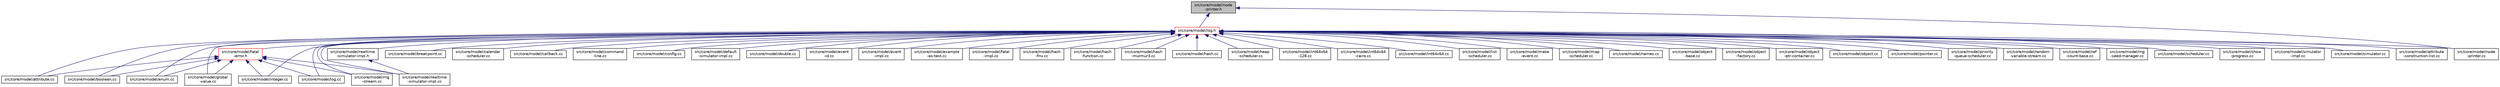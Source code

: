 digraph "src/core/model/node-printer.h"
{
 // LATEX_PDF_SIZE
  edge [fontname="Helvetica",fontsize="10",labelfontname="Helvetica",labelfontsize="10"];
  node [fontname="Helvetica",fontsize="10",shape=record];
  Node1 [label="src/core/model/node\l-printer.h",height=0.2,width=0.4,color="black", fillcolor="grey75", style="filled", fontcolor="black",tooltip="Declaration of ns3::NodePrinter function pointer type and ns3::DefaultNodePrinter function."];
  Node1 -> Node2 [dir="back",color="midnightblue",fontsize="10",style="solid",fontname="Helvetica"];
  Node2 [label="src/core/model/log.h",height=0.2,width=0.4,color="red", fillcolor="white", style="filled",URL="$log_8h.html",tooltip="Debug message logging."];
  Node2 -> Node3 [dir="back",color="midnightblue",fontsize="10",style="solid",fontname="Helvetica"];
  Node3 [label="src/core/model/attribute\l-construction-list.cc",height=0.2,width=0.4,color="black", fillcolor="white", style="filled",URL="$attribute-construction-list_8cc.html",tooltip="ns3::AttributeConstructionList implementation."];
  Node2 -> Node4 [dir="back",color="midnightblue",fontsize="10",style="solid",fontname="Helvetica"];
  Node4 [label="src/core/model/attribute.cc",height=0.2,width=0.4,color="black", fillcolor="white", style="filled",URL="$attribute_8cc.html",tooltip="ns3::AttributeValue, ns3::AttributeAccessor and ns3::AttributeChecker implementations."];
  Node2 -> Node5 [dir="back",color="midnightblue",fontsize="10",style="solid",fontname="Helvetica"];
  Node5 [label="src/core/model/boolean.cc",height=0.2,width=0.4,color="black", fillcolor="white", style="filled",URL="$boolean_8cc.html",tooltip="ns3::BooleanValue attribute value implementaation."];
  Node2 -> Node6 [dir="back",color="midnightblue",fontsize="10",style="solid",fontname="Helvetica"];
  Node6 [label="src/core/model/breakpoint.cc",height=0.2,width=0.4,color="black", fillcolor="white", style="filled",URL="$breakpoint_8cc.html",tooltip="ns3::BreakpointFallback function implementation."];
  Node2 -> Node7 [dir="back",color="midnightblue",fontsize="10",style="solid",fontname="Helvetica"];
  Node7 [label="src/core/model/calendar\l-scheduler.cc",height=0.2,width=0.4,color="black", fillcolor="white", style="filled",URL="$calendar-scheduler_8cc.html",tooltip="ns3::CalendarScheduler class implementation."];
  Node2 -> Node8 [dir="back",color="midnightblue",fontsize="10",style="solid",fontname="Helvetica"];
  Node8 [label="src/core/model/callback.cc",height=0.2,width=0.4,color="black", fillcolor="white", style="filled",URL="$callback_8cc.html",tooltip="ns3::CallbackValue implementation."];
  Node2 -> Node9 [dir="back",color="midnightblue",fontsize="10",style="solid",fontname="Helvetica"];
  Node9 [label="src/core/model/command\l-line.cc",height=0.2,width=0.4,color="black", fillcolor="white", style="filled",URL="$command-line_8cc.html",tooltip="ns3::CommandLine implementation."];
  Node2 -> Node10 [dir="back",color="midnightblue",fontsize="10",style="solid",fontname="Helvetica"];
  Node10 [label="src/core/model/config.cc",height=0.2,width=0.4,color="black", fillcolor="white", style="filled",URL="$config_8cc.html",tooltip="ns3::Config implementations."];
  Node2 -> Node11 [dir="back",color="midnightblue",fontsize="10",style="solid",fontname="Helvetica"];
  Node11 [label="src/core/model/default\l-simulator-impl.cc",height=0.2,width=0.4,color="black", fillcolor="white", style="filled",URL="$default-simulator-impl_8cc.html",tooltip="ns3::DefaultSimulatorImpl implementation."];
  Node2 -> Node12 [dir="back",color="midnightblue",fontsize="10",style="solid",fontname="Helvetica"];
  Node12 [label="src/core/model/double.cc",height=0.2,width=0.4,color="black", fillcolor="white", style="filled",URL="$double_8cc.html",tooltip="ns3::DoubleValue attribute value implementation."];
  Node2 -> Node13 [dir="back",color="midnightblue",fontsize="10",style="solid",fontname="Helvetica"];
  Node13 [label="src/core/model/enum.cc",height=0.2,width=0.4,color="black", fillcolor="white", style="filled",URL="$enum_8cc.html",tooltip="ns3::EnumValue attribute value implementation."];
  Node2 -> Node14 [dir="back",color="midnightblue",fontsize="10",style="solid",fontname="Helvetica"];
  Node14 [label="src/core/model/event\l-id.cc",height=0.2,width=0.4,color="black", fillcolor="white", style="filled",URL="$event-id_8cc.html",tooltip="ns3::EventId implementation."];
  Node2 -> Node15 [dir="back",color="midnightblue",fontsize="10",style="solid",fontname="Helvetica"];
  Node15 [label="src/core/model/event\l-impl.cc",height=0.2,width=0.4,color="black", fillcolor="white", style="filled",URL="$event-impl_8cc.html",tooltip="ns3::EventImpl definitions."];
  Node2 -> Node16 [dir="back",color="midnightblue",fontsize="10",style="solid",fontname="Helvetica"];
  Node16 [label="src/core/model/example\l-as-test.cc",height=0.2,width=0.4,color="black", fillcolor="white", style="filled",URL="$example-as-test_8cc.html",tooltip="Implementation of classes ns3::ExampleAsTestSuite and ns3::ExampleTestCase."];
  Node2 -> Node17 [dir="back",color="midnightblue",fontsize="10",style="solid",fontname="Helvetica"];
  Node17 [label="src/core/model/fatal\l-error.h",height=0.2,width=0.4,color="red", fillcolor="white", style="filled",URL="$fatal-error_8h.html",tooltip="NS_FATAL_x macro definitions."];
  Node17 -> Node4 [dir="back",color="midnightblue",fontsize="10",style="solid",fontname="Helvetica"];
  Node17 -> Node5 [dir="back",color="midnightblue",fontsize="10",style="solid",fontname="Helvetica"];
  Node17 -> Node13 [dir="back",color="midnightblue",fontsize="10",style="solid",fontname="Helvetica"];
  Node17 -> Node94 [dir="back",color="midnightblue",fontsize="10",style="solid",fontname="Helvetica"];
  Node94 [label="src/core/model/global\l-value.cc",height=0.2,width=0.4,color="black", fillcolor="white", style="filled",URL="$global-value_8cc.html",tooltip="ns3::GlobalValue implementation."];
  Node17 -> Node83 [dir="back",color="midnightblue",fontsize="10",style="solid",fontname="Helvetica"];
  Node83 [label="src/core/model/integer.cc",height=0.2,width=0.4,color="black", fillcolor="white", style="filled",URL="$integer_8cc.html",tooltip="ns3::MakeIntegerChecker implementation."];
  Node17 -> Node114 [dir="back",color="midnightblue",fontsize="10",style="solid",fontname="Helvetica"];
  Node114 [label="src/core/model/log.cc",height=0.2,width=0.4,color="black", fillcolor="white", style="filled",URL="$log_8cc.html",tooltip="ns3::LogComponent and related implementations."];
  Node17 -> Node22 [dir="back",color="midnightblue",fontsize="10",style="solid",fontname="Helvetica"];
  Node22 [label="src/core/model/realtime\l-simulator-impl.cc",height=0.2,width=0.4,color="black", fillcolor="white", style="filled",URL="$realtime-simulator-impl_8cc.html",tooltip="ns3::RealTimeSimulatorImpl implementation."];
  Node17 -> Node143 [dir="back",color="midnightblue",fontsize="10",style="solid",fontname="Helvetica"];
  Node143 [label="src/core/model/rng\l-stream.cc",height=0.2,width=0.4,color="black", fillcolor="white", style="filled",URL="$rng-stream_8cc.html",tooltip="ns3::RngStream and MRG32k3a implementations."];
  Node2 -> Node144 [dir="back",color="midnightblue",fontsize="10",style="solid",fontname="Helvetica"];
  Node144 [label="src/core/model/fatal\l-impl.cc",height=0.2,width=0.4,color="black", fillcolor="white", style="filled",URL="$fatal-impl_8cc.html",tooltip="ns3::FatalImpl::RegisterStream(), ns3::FatalImpl::UnregisterStream(), and ns3::FatalImpl::FlushStream..."];
  Node2 -> Node94 [dir="back",color="midnightblue",fontsize="10",style="solid",fontname="Helvetica"];
  Node2 -> Node134 [dir="back",color="midnightblue",fontsize="10",style="solid",fontname="Helvetica"];
  Node134 [label="src/core/model/hash\l-fnv.cc",height=0.2,width=0.4,color="black", fillcolor="white", style="filled",URL="$hash-fnv_8cc.html",tooltip="ns3::Hash::Function::Fnv1a implementation."];
  Node2 -> Node135 [dir="back",color="midnightblue",fontsize="10",style="solid",fontname="Helvetica"];
  Node135 [label="src/core/model/hash\l-function.cc",height=0.2,width=0.4,color="black", fillcolor="white", style="filled",URL="$hash-function_8cc.html",tooltip="ns3::Hash::Implementation::GetHash64 default implementation."];
  Node2 -> Node137 [dir="back",color="midnightblue",fontsize="10",style="solid",fontname="Helvetica"];
  Node137 [label="src/core/model/hash\l-murmur3.cc",height=0.2,width=0.4,color="black", fillcolor="white", style="filled",URL="$hash-murmur3_8cc.html",tooltip="ns3::Hash::Function::Murmur3 implementation."];
  Node2 -> Node112 [dir="back",color="midnightblue",fontsize="10",style="solid",fontname="Helvetica"];
  Node112 [label="src/core/model/hash.cc",height=0.2,width=0.4,color="black", fillcolor="white", style="filled",URL="$hash_8cc.html",tooltip="ns3::Hasher implementation."];
  Node2 -> Node61 [dir="back",color="midnightblue",fontsize="10",style="solid",fontname="Helvetica"];
  Node61 [label="src/core/model/heap\l-scheduler.cc",height=0.2,width=0.4,color="black", fillcolor="white", style="filled",URL="$heap-scheduler_8cc.html",tooltip="Implementation of ns3::HeapScheduler class."];
  Node2 -> Node106 [dir="back",color="midnightblue",fontsize="10",style="solid",fontname="Helvetica"];
  Node106 [label="src/core/model/int64x64\l-128.cc",height=0.2,width=0.4,color="black", fillcolor="white", style="filled",URL="$int64x64-128_8cc.html",tooltip="Implementation of the ns3::int64x64_t type using a native int128_t type."];
  Node2 -> Node107 [dir="back",color="midnightblue",fontsize="10",style="solid",fontname="Helvetica"];
  Node107 [label="src/core/model/int64x64\l-cairo.cc",height=0.2,width=0.4,color="black", fillcolor="white", style="filled",URL="$int64x64-cairo_8cc.html",tooltip="Implementation of the ns3::int64x64_t type using the Cairo implementation."];
  Node2 -> Node113 [dir="back",color="midnightblue",fontsize="10",style="solid",fontname="Helvetica"];
  Node113 [label="src/core/model/int64x64.cc",height=0.2,width=0.4,color="black", fillcolor="white", style="filled",URL="$int64x64_8cc.html",tooltip="Implementation of the streaming input and output operators for the ns3::int64x64_t type."];
  Node2 -> Node83 [dir="back",color="midnightblue",fontsize="10",style="solid",fontname="Helvetica"];
  Node2 -> Node63 [dir="back",color="midnightblue",fontsize="10",style="solid",fontname="Helvetica"];
  Node63 [label="src/core/model/list\l-scheduler.cc",height=0.2,width=0.4,color="black", fillcolor="white", style="filled",URL="$list-scheduler_8cc.html",tooltip="ns3::ListScheduler implementation."];
  Node2 -> Node114 [dir="back",color="midnightblue",fontsize="10",style="solid",fontname="Helvetica"];
  Node2 -> Node129 [dir="back",color="midnightblue",fontsize="10",style="solid",fontname="Helvetica"];
  Node129 [label="src/core/model/make\l-event.cc",height=0.2,width=0.4,color="black", fillcolor="white", style="filled",URL="$make-event_8cc.html",tooltip="ns3::MakeEvent(void(*f)(void)) implementation."];
  Node2 -> Node65 [dir="back",color="midnightblue",fontsize="10",style="solid",fontname="Helvetica"];
  Node65 [label="src/core/model/map\l-scheduler.cc",height=0.2,width=0.4,color="black", fillcolor="white", style="filled",URL="$map-scheduler_8cc.html",tooltip="ns3::MapScheduler implementation."];
  Node2 -> Node29 [dir="back",color="midnightblue",fontsize="10",style="solid",fontname="Helvetica"];
  Node29 [label="src/core/model/names.cc",height=0.2,width=0.4,color="black", fillcolor="white", style="filled",URL="$names_8cc.html",tooltip="ns3::Names, ns3::NamesNode and ns3::NamePriv implementations."];
  Node2 -> Node42 [dir="back",color="midnightblue",fontsize="10",style="solid",fontname="Helvetica"];
  Node42 [label="src/core/model/node\l-printer.cc",height=0.2,width=0.4,color="black", fillcolor="white", style="filled",URL="$node-printer_8cc.html",tooltip="ns3::DefaultNodePrinter implementation."];
  Node2 -> Node27 [dir="back",color="midnightblue",fontsize="10",style="solid",fontname="Helvetica"];
  Node27 [label="src/core/model/object\l-base.cc",height=0.2,width=0.4,color="black", fillcolor="white", style="filled",URL="$object-base_8cc.html",tooltip="ns3::ObjectBase class implementation."];
  Node2 -> Node32 [dir="back",color="midnightblue",fontsize="10",style="solid",fontname="Helvetica"];
  Node32 [label="src/core/model/object\l-factory.cc",height=0.2,width=0.4,color="black", fillcolor="white", style="filled",URL="$object-factory_8cc.html",tooltip="ns3::ObjectFactory class implementation."];
  Node2 -> Node54 [dir="back",color="midnightblue",fontsize="10",style="solid",fontname="Helvetica"];
  Node54 [label="src/core/model/object\l-ptr-container.cc",height=0.2,width=0.4,color="black", fillcolor="white", style="filled",URL="$object-ptr-container_8cc.html",tooltip="ns3::ObjectPtrContainerValue attribute value implementations."];
  Node2 -> Node33 [dir="back",color="midnightblue",fontsize="10",style="solid",fontname="Helvetica"];
  Node33 [label="src/core/model/object.cc",height=0.2,width=0.4,color="black", fillcolor="white", style="filled",URL="$object_8cc.html",tooltip="ns3::Object class implementation."];
  Node2 -> Node34 [dir="back",color="midnightblue",fontsize="10",style="solid",fontname="Helvetica"];
  Node34 [label="src/core/model/pointer.cc",height=0.2,width=0.4,color="black", fillcolor="white", style="filled",URL="$pointer_8cc.html",tooltip="ns3::PointerValue attribute value implementations."];
  Node2 -> Node66 [dir="back",color="midnightblue",fontsize="10",style="solid",fontname="Helvetica"];
  Node66 [label="src/core/model/priority\l-queue-scheduler.cc",height=0.2,width=0.4,color="black", fillcolor="white", style="filled",URL="$priority-queue-scheduler_8cc.html",tooltip="Implementation of ns3::PriorityQueueScheduler class."];
  Node2 -> Node21 [dir="back",color="midnightblue",fontsize="10",style="solid",fontname="Helvetica"];
  Node21 [label="src/core/model/random\l-variable-stream.cc",height=0.2,width=0.4,color="black", fillcolor="white", style="filled",URL="$random-variable-stream_8cc.html",tooltip="ns3::RandomVariableStream and related implementations"];
  Node2 -> Node22 [dir="back",color="midnightblue",fontsize="10",style="solid",fontname="Helvetica"];
  Node2 -> Node37 [dir="back",color="midnightblue",fontsize="10",style="solid",fontname="Helvetica"];
  Node37 [label="src/core/model/realtime\l-simulator-impl.h",height=0.2,width=0.4,color="black", fillcolor="white", style="filled",URL="$realtime-simulator-impl_8h.html",tooltip="ns3::RealtimeSimulatorImpl declaration."];
  Node37 -> Node22 [dir="back",color="midnightblue",fontsize="10",style="solid",fontname="Helvetica"];
  Node2 -> Node139 [dir="back",color="midnightblue",fontsize="10",style="solid",fontname="Helvetica"];
  Node139 [label="src/core/model/ref\l-count-base.cc",height=0.2,width=0.4,color="black", fillcolor="white", style="filled",URL="$ref-count-base_8cc.html",tooltip="ns3::RefCountBase implementation."];
  Node2 -> Node91 [dir="back",color="midnightblue",fontsize="10",style="solid",fontname="Helvetica"];
  Node91 [label="src/core/model/rng\l-seed-manager.cc",height=0.2,width=0.4,color="black", fillcolor="white", style="filled",URL="$rng-seed-manager_8cc.html",tooltip="ns3::RngSeedManager implementation."];
  Node2 -> Node143 [dir="back",color="midnightblue",fontsize="10",style="solid",fontname="Helvetica"];
  Node2 -> Node68 [dir="back",color="midnightblue",fontsize="10",style="solid",fontname="Helvetica"];
  Node68 [label="src/core/model/scheduler.cc",height=0.2,width=0.4,color="black", fillcolor="white", style="filled",URL="$scheduler_8cc.html",tooltip="ns3::Scheduler implementation."];
  Node2 -> Node43 [dir="back",color="midnightblue",fontsize="10",style="solid",fontname="Helvetica"];
  Node43 [label="src/core/model/show\l-progress.cc",height=0.2,width=0.4,color="black", fillcolor="white", style="filled",URL="$show-progress_8cc.html",tooltip="ns3::ShowProgress implementation."];
  Node2 -> Node38 [dir="back",color="midnightblue",fontsize="10",style="solid",fontname="Helvetica"];
  Node38 [label="src/core/model/simulator\l-impl.cc",height=0.2,width=0.4,color="black", fillcolor="white", style="filled",URL="$simulator-impl_8cc.html",tooltip="ns3::SimulatorImpl implementation."];
  Node2 -> Node39 [dir="back",color="midnightblue",fontsize="10",style="solid",fontname="Helvetica"];
  Node39 [label="src/core/model/simulator.cc",height=0.2,width=0.4,color="black", fillcolor="white", style="filled",URL="$simulator_8cc.html",tooltip="ns3::Simulator implementation, as well as implementation pointer, global scheduler implementation."];
  Node1 -> Node42 [dir="back",color="midnightblue",fontsize="10",style="solid",fontname="Helvetica"];
}
